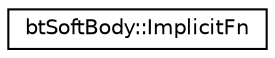 digraph G
{
  edge [fontname="Helvetica",fontsize="10",labelfontname="Helvetica",labelfontsize="10"];
  node [fontname="Helvetica",fontsize="10",shape=record];
  rankdir=LR;
  Node1 [label="btSoftBody::ImplicitFn",height=0.2,width=0.4,color="black", fillcolor="white", style="filled",URL="$dc/dd7/structbtSoftBody_1_1ImplicitFn.html"];
}
